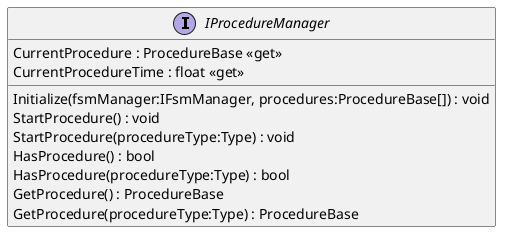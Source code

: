 @startuml
interface IProcedureManager {
    CurrentProcedure : ProcedureBase <<get>>
    CurrentProcedureTime : float <<get>>
    Initialize(fsmManager:IFsmManager, procedures:ProcedureBase[]) : void
    StartProcedure() : void
    StartProcedure(procedureType:Type) : void
    HasProcedure() : bool
    HasProcedure(procedureType:Type) : bool
    GetProcedure() : ProcedureBase
    GetProcedure(procedureType:Type) : ProcedureBase
}
@enduml
